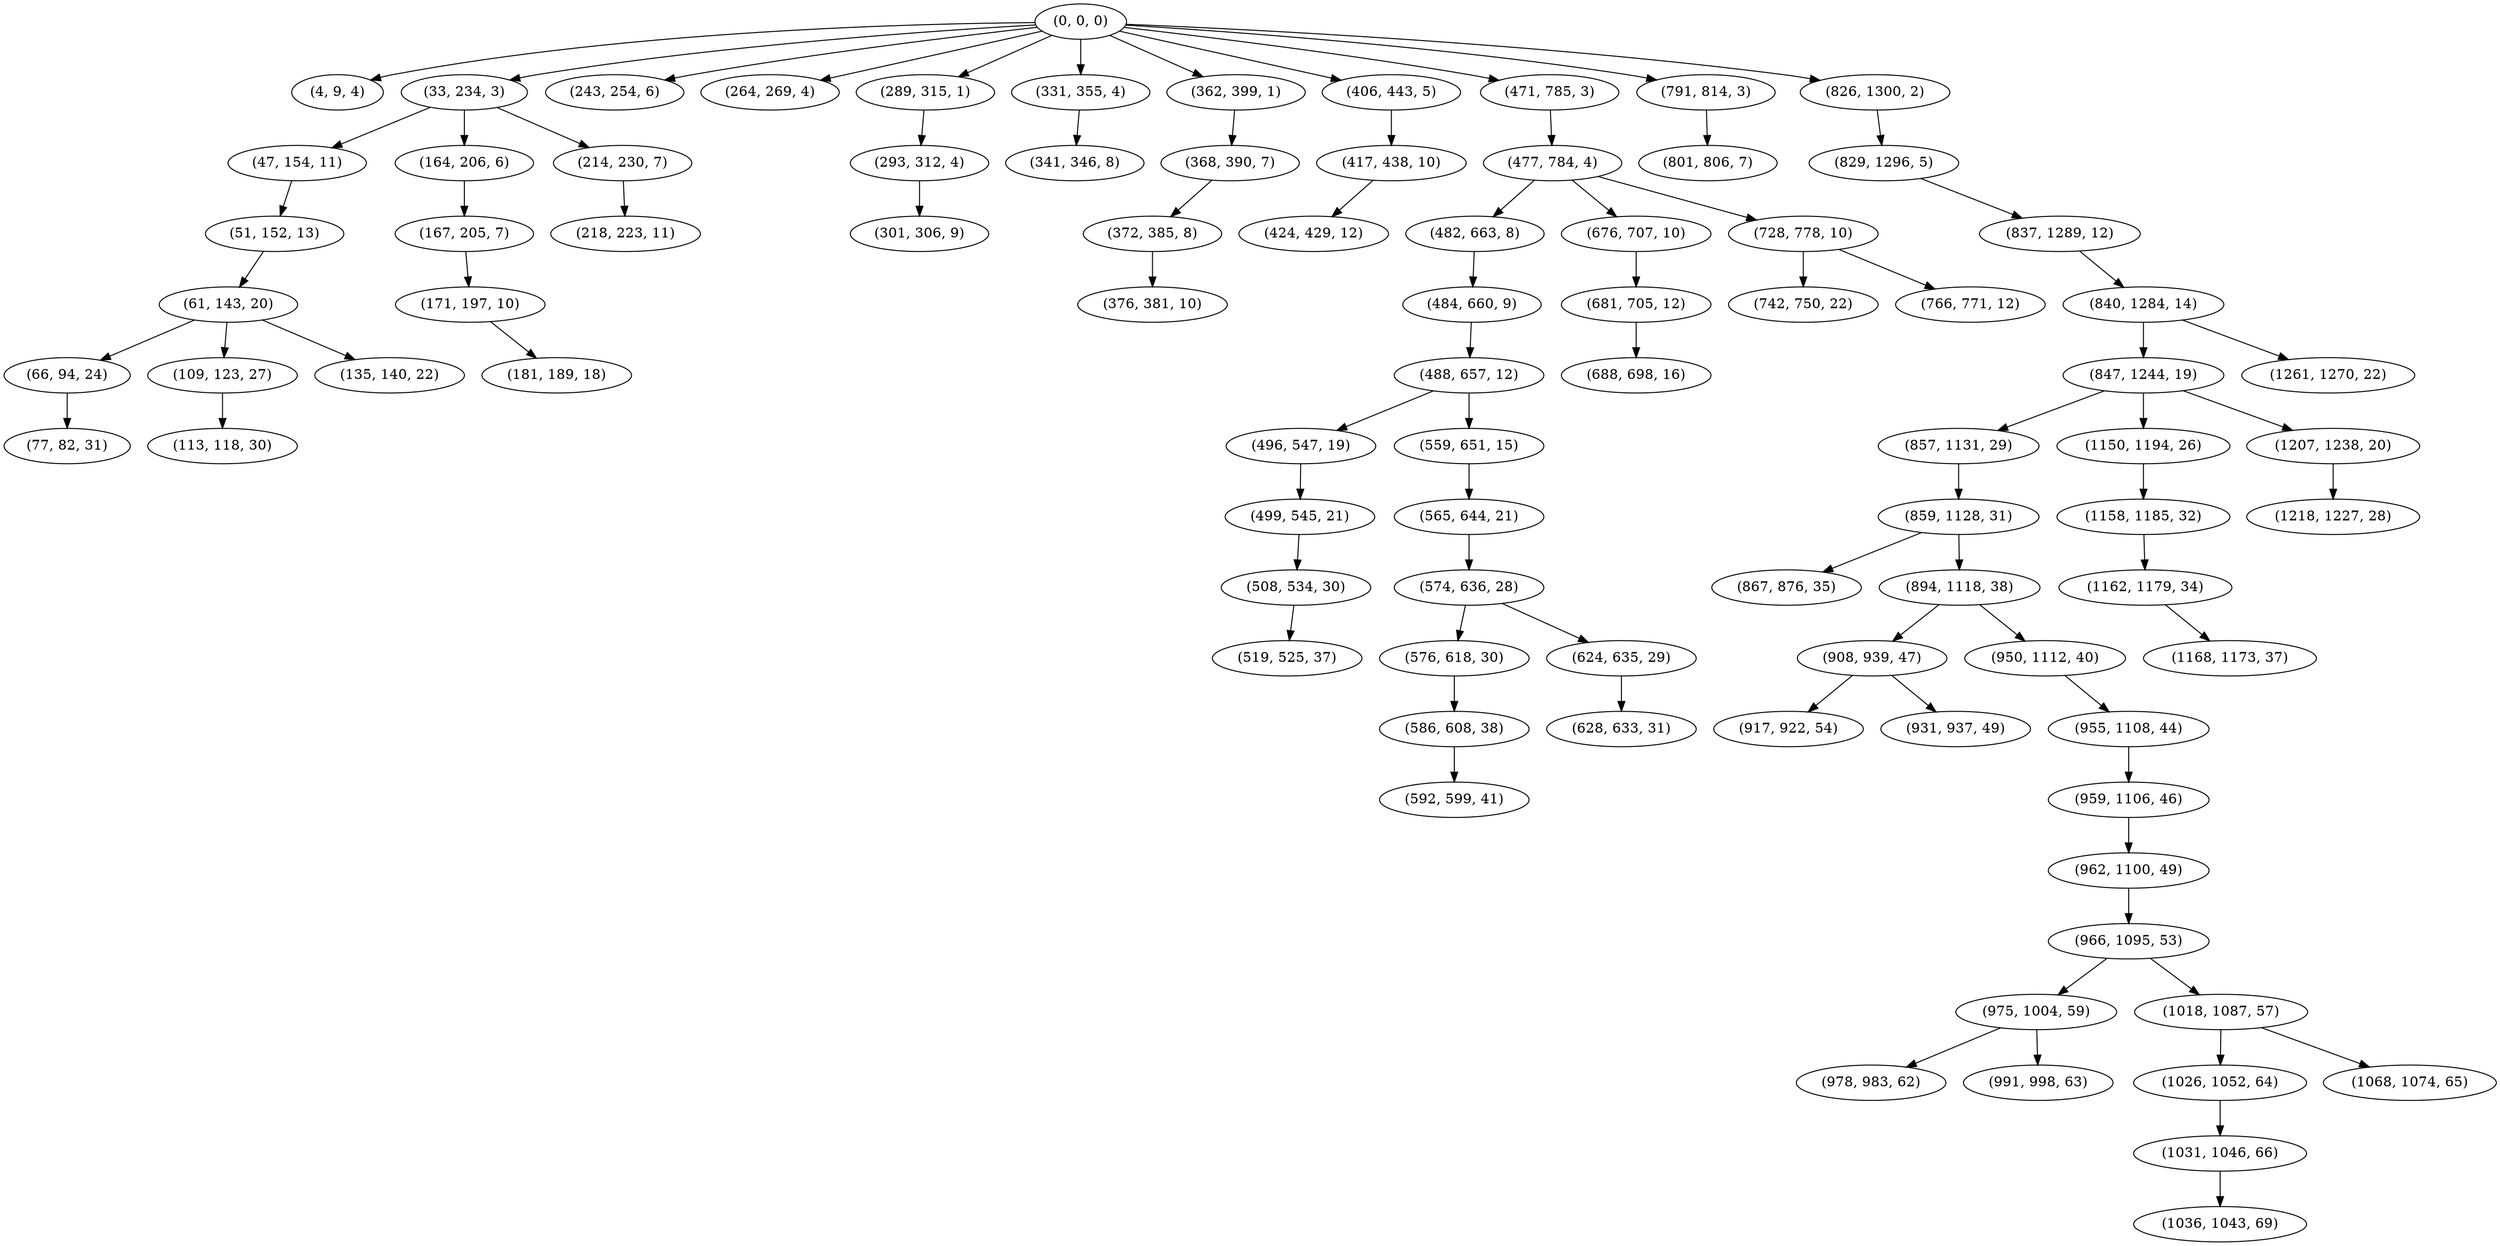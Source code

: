 digraph tree {
    "(0, 0, 0)";
    "(4, 9, 4)";
    "(33, 234, 3)";
    "(47, 154, 11)";
    "(51, 152, 13)";
    "(61, 143, 20)";
    "(66, 94, 24)";
    "(77, 82, 31)";
    "(109, 123, 27)";
    "(113, 118, 30)";
    "(135, 140, 22)";
    "(164, 206, 6)";
    "(167, 205, 7)";
    "(171, 197, 10)";
    "(181, 189, 18)";
    "(214, 230, 7)";
    "(218, 223, 11)";
    "(243, 254, 6)";
    "(264, 269, 4)";
    "(289, 315, 1)";
    "(293, 312, 4)";
    "(301, 306, 9)";
    "(331, 355, 4)";
    "(341, 346, 8)";
    "(362, 399, 1)";
    "(368, 390, 7)";
    "(372, 385, 8)";
    "(376, 381, 10)";
    "(406, 443, 5)";
    "(417, 438, 10)";
    "(424, 429, 12)";
    "(471, 785, 3)";
    "(477, 784, 4)";
    "(482, 663, 8)";
    "(484, 660, 9)";
    "(488, 657, 12)";
    "(496, 547, 19)";
    "(499, 545, 21)";
    "(508, 534, 30)";
    "(519, 525, 37)";
    "(559, 651, 15)";
    "(565, 644, 21)";
    "(574, 636, 28)";
    "(576, 618, 30)";
    "(586, 608, 38)";
    "(592, 599, 41)";
    "(624, 635, 29)";
    "(628, 633, 31)";
    "(676, 707, 10)";
    "(681, 705, 12)";
    "(688, 698, 16)";
    "(728, 778, 10)";
    "(742, 750, 22)";
    "(766, 771, 12)";
    "(791, 814, 3)";
    "(801, 806, 7)";
    "(826, 1300, 2)";
    "(829, 1296, 5)";
    "(837, 1289, 12)";
    "(840, 1284, 14)";
    "(847, 1244, 19)";
    "(857, 1131, 29)";
    "(859, 1128, 31)";
    "(867, 876, 35)";
    "(894, 1118, 38)";
    "(908, 939, 47)";
    "(917, 922, 54)";
    "(931, 937, 49)";
    "(950, 1112, 40)";
    "(955, 1108, 44)";
    "(959, 1106, 46)";
    "(962, 1100, 49)";
    "(966, 1095, 53)";
    "(975, 1004, 59)";
    "(978, 983, 62)";
    "(991, 998, 63)";
    "(1018, 1087, 57)";
    "(1026, 1052, 64)";
    "(1031, 1046, 66)";
    "(1036, 1043, 69)";
    "(1068, 1074, 65)";
    "(1150, 1194, 26)";
    "(1158, 1185, 32)";
    "(1162, 1179, 34)";
    "(1168, 1173, 37)";
    "(1207, 1238, 20)";
    "(1218, 1227, 28)";
    "(1261, 1270, 22)";
    "(0, 0, 0)" -> "(4, 9, 4)";
    "(0, 0, 0)" -> "(33, 234, 3)";
    "(0, 0, 0)" -> "(243, 254, 6)";
    "(0, 0, 0)" -> "(264, 269, 4)";
    "(0, 0, 0)" -> "(289, 315, 1)";
    "(0, 0, 0)" -> "(331, 355, 4)";
    "(0, 0, 0)" -> "(362, 399, 1)";
    "(0, 0, 0)" -> "(406, 443, 5)";
    "(0, 0, 0)" -> "(471, 785, 3)";
    "(0, 0, 0)" -> "(791, 814, 3)";
    "(0, 0, 0)" -> "(826, 1300, 2)";
    "(33, 234, 3)" -> "(47, 154, 11)";
    "(33, 234, 3)" -> "(164, 206, 6)";
    "(33, 234, 3)" -> "(214, 230, 7)";
    "(47, 154, 11)" -> "(51, 152, 13)";
    "(51, 152, 13)" -> "(61, 143, 20)";
    "(61, 143, 20)" -> "(66, 94, 24)";
    "(61, 143, 20)" -> "(109, 123, 27)";
    "(61, 143, 20)" -> "(135, 140, 22)";
    "(66, 94, 24)" -> "(77, 82, 31)";
    "(109, 123, 27)" -> "(113, 118, 30)";
    "(164, 206, 6)" -> "(167, 205, 7)";
    "(167, 205, 7)" -> "(171, 197, 10)";
    "(171, 197, 10)" -> "(181, 189, 18)";
    "(214, 230, 7)" -> "(218, 223, 11)";
    "(289, 315, 1)" -> "(293, 312, 4)";
    "(293, 312, 4)" -> "(301, 306, 9)";
    "(331, 355, 4)" -> "(341, 346, 8)";
    "(362, 399, 1)" -> "(368, 390, 7)";
    "(368, 390, 7)" -> "(372, 385, 8)";
    "(372, 385, 8)" -> "(376, 381, 10)";
    "(406, 443, 5)" -> "(417, 438, 10)";
    "(417, 438, 10)" -> "(424, 429, 12)";
    "(471, 785, 3)" -> "(477, 784, 4)";
    "(477, 784, 4)" -> "(482, 663, 8)";
    "(477, 784, 4)" -> "(676, 707, 10)";
    "(477, 784, 4)" -> "(728, 778, 10)";
    "(482, 663, 8)" -> "(484, 660, 9)";
    "(484, 660, 9)" -> "(488, 657, 12)";
    "(488, 657, 12)" -> "(496, 547, 19)";
    "(488, 657, 12)" -> "(559, 651, 15)";
    "(496, 547, 19)" -> "(499, 545, 21)";
    "(499, 545, 21)" -> "(508, 534, 30)";
    "(508, 534, 30)" -> "(519, 525, 37)";
    "(559, 651, 15)" -> "(565, 644, 21)";
    "(565, 644, 21)" -> "(574, 636, 28)";
    "(574, 636, 28)" -> "(576, 618, 30)";
    "(574, 636, 28)" -> "(624, 635, 29)";
    "(576, 618, 30)" -> "(586, 608, 38)";
    "(586, 608, 38)" -> "(592, 599, 41)";
    "(624, 635, 29)" -> "(628, 633, 31)";
    "(676, 707, 10)" -> "(681, 705, 12)";
    "(681, 705, 12)" -> "(688, 698, 16)";
    "(728, 778, 10)" -> "(742, 750, 22)";
    "(728, 778, 10)" -> "(766, 771, 12)";
    "(791, 814, 3)" -> "(801, 806, 7)";
    "(826, 1300, 2)" -> "(829, 1296, 5)";
    "(829, 1296, 5)" -> "(837, 1289, 12)";
    "(837, 1289, 12)" -> "(840, 1284, 14)";
    "(840, 1284, 14)" -> "(847, 1244, 19)";
    "(840, 1284, 14)" -> "(1261, 1270, 22)";
    "(847, 1244, 19)" -> "(857, 1131, 29)";
    "(847, 1244, 19)" -> "(1150, 1194, 26)";
    "(847, 1244, 19)" -> "(1207, 1238, 20)";
    "(857, 1131, 29)" -> "(859, 1128, 31)";
    "(859, 1128, 31)" -> "(867, 876, 35)";
    "(859, 1128, 31)" -> "(894, 1118, 38)";
    "(894, 1118, 38)" -> "(908, 939, 47)";
    "(894, 1118, 38)" -> "(950, 1112, 40)";
    "(908, 939, 47)" -> "(917, 922, 54)";
    "(908, 939, 47)" -> "(931, 937, 49)";
    "(950, 1112, 40)" -> "(955, 1108, 44)";
    "(955, 1108, 44)" -> "(959, 1106, 46)";
    "(959, 1106, 46)" -> "(962, 1100, 49)";
    "(962, 1100, 49)" -> "(966, 1095, 53)";
    "(966, 1095, 53)" -> "(975, 1004, 59)";
    "(966, 1095, 53)" -> "(1018, 1087, 57)";
    "(975, 1004, 59)" -> "(978, 983, 62)";
    "(975, 1004, 59)" -> "(991, 998, 63)";
    "(1018, 1087, 57)" -> "(1026, 1052, 64)";
    "(1018, 1087, 57)" -> "(1068, 1074, 65)";
    "(1026, 1052, 64)" -> "(1031, 1046, 66)";
    "(1031, 1046, 66)" -> "(1036, 1043, 69)";
    "(1150, 1194, 26)" -> "(1158, 1185, 32)";
    "(1158, 1185, 32)" -> "(1162, 1179, 34)";
    "(1162, 1179, 34)" -> "(1168, 1173, 37)";
    "(1207, 1238, 20)" -> "(1218, 1227, 28)";
}
